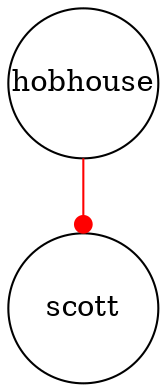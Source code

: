 digraph fulldisa_hobhouse_scott { 
 K=0.6 
 hobhouse -> { scott } [color="red", arrowhead="dot", penwidth=1, href="#923"]; 
 "hobhouse" [shape="circle", fixedsize="true", height=1, width=1, style="filled", fillcolor="white", href="#hobhouse"]; 
 "scott" [shape="circle", fixedsize="true", height=1, width=1, style="filled", fillcolor="white", href="#scott"]; 

}